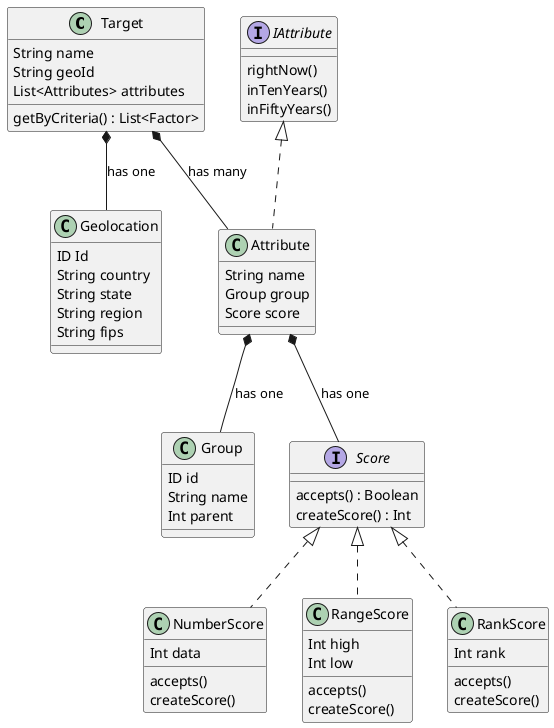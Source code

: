 @startuml
Target *-- Geolocation : has one
Target *-- Attribute : has many
Attribute *-- Group : has one
Attribute *-- Score : has one

class Target {
    String name
    String geoId
    List<Attributes> attributes
    getByCriteria() : List<Factor>
}

interface IAttribute {
   rightNow()
   inTenYears()
   inFiftyYears()
}

class Attribute implements IAttribute {
   String name
   Group group
   Score score
}

class Geolocation {
    ID Id
    String country
    String state
    String region
    String fips
}

class Group {
  ID id
  String name
  Int parent
}

interface Score {
    accepts() : Boolean
    createScore() : Int
}

class NumberScore implements Score {
  Int data
  accepts()
  createScore()
}

class RangeScore implements Score {
  Int high
  Int low
  accepts()
  createScore()
}

class RankScore implements Score {
 Int rank
 accepts()
 createScore()
}

@enduml
